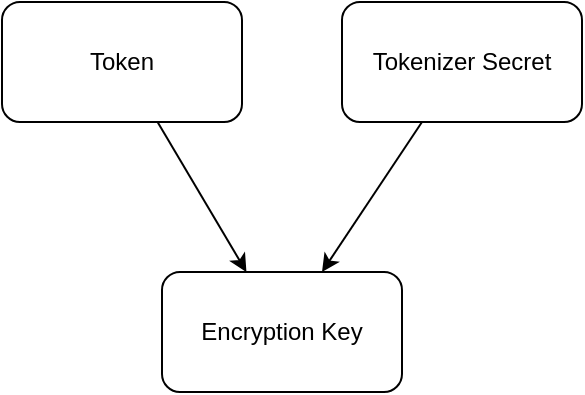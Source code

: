 <mxfile version="14.9.8" type="device"><diagram id="C5RBs43oDa-KdzZeNtuy" name="Page-1"><mxGraphModel dx="778" dy="1123" grid="1" gridSize="10" guides="1" tooltips="1" connect="1" arrows="1" fold="1" page="1" pageScale="1" pageWidth="827" pageHeight="1169" math="0" shadow="0"><root><mxCell id="WIyWlLk6GJQsqaUBKTNV-0"/><mxCell id="WIyWlLk6GJQsqaUBKTNV-1" parent="WIyWlLk6GJQsqaUBKTNV-0"/><mxCell id="e9MAMJS1iuwuGipH1kBt-0" value="Token" style="rounded=1;whiteSpace=wrap;html=1;" parent="WIyWlLk6GJQsqaUBKTNV-1" vertex="1"><mxGeometry x="340" y="390" width="120" height="60" as="geometry"/></mxCell><mxCell id="e9MAMJS1iuwuGipH1kBt-2" value="Tokenizer Secret" style="rounded=1;whiteSpace=wrap;html=1;" parent="WIyWlLk6GJQsqaUBKTNV-1" vertex="1"><mxGeometry x="510" y="390" width="120" height="60" as="geometry"/></mxCell><mxCell id="e9MAMJS1iuwuGipH1kBt-3" value="Encryption Key" style="rounded=1;whiteSpace=wrap;html=1;" parent="WIyWlLk6GJQsqaUBKTNV-1" vertex="1"><mxGeometry x="420" y="525" width="120" height="60" as="geometry"/></mxCell><mxCell id="e9MAMJS1iuwuGipH1kBt-4" value="" style="endArrow=classic;html=1;" parent="WIyWlLk6GJQsqaUBKTNV-1" source="e9MAMJS1iuwuGipH1kBt-0" target="e9MAMJS1iuwuGipH1kBt-3" edge="1"><mxGeometry width="50" height="50" relative="1" as="geometry"><mxPoint x="520" y="670" as="sourcePoint"/><mxPoint x="570" y="620" as="targetPoint"/></mxGeometry></mxCell><mxCell id="e9MAMJS1iuwuGipH1kBt-5" value="" style="endArrow=classic;html=1;" parent="WIyWlLk6GJQsqaUBKTNV-1" source="e9MAMJS1iuwuGipH1kBt-2" target="e9MAMJS1iuwuGipH1kBt-3" edge="1"><mxGeometry width="50" height="50" relative="1" as="geometry"><mxPoint x="480" y="430" as="sourcePoint"/><mxPoint x="570" y="620" as="targetPoint"/></mxGeometry></mxCell></root></mxGraphModel></diagram></mxfile>